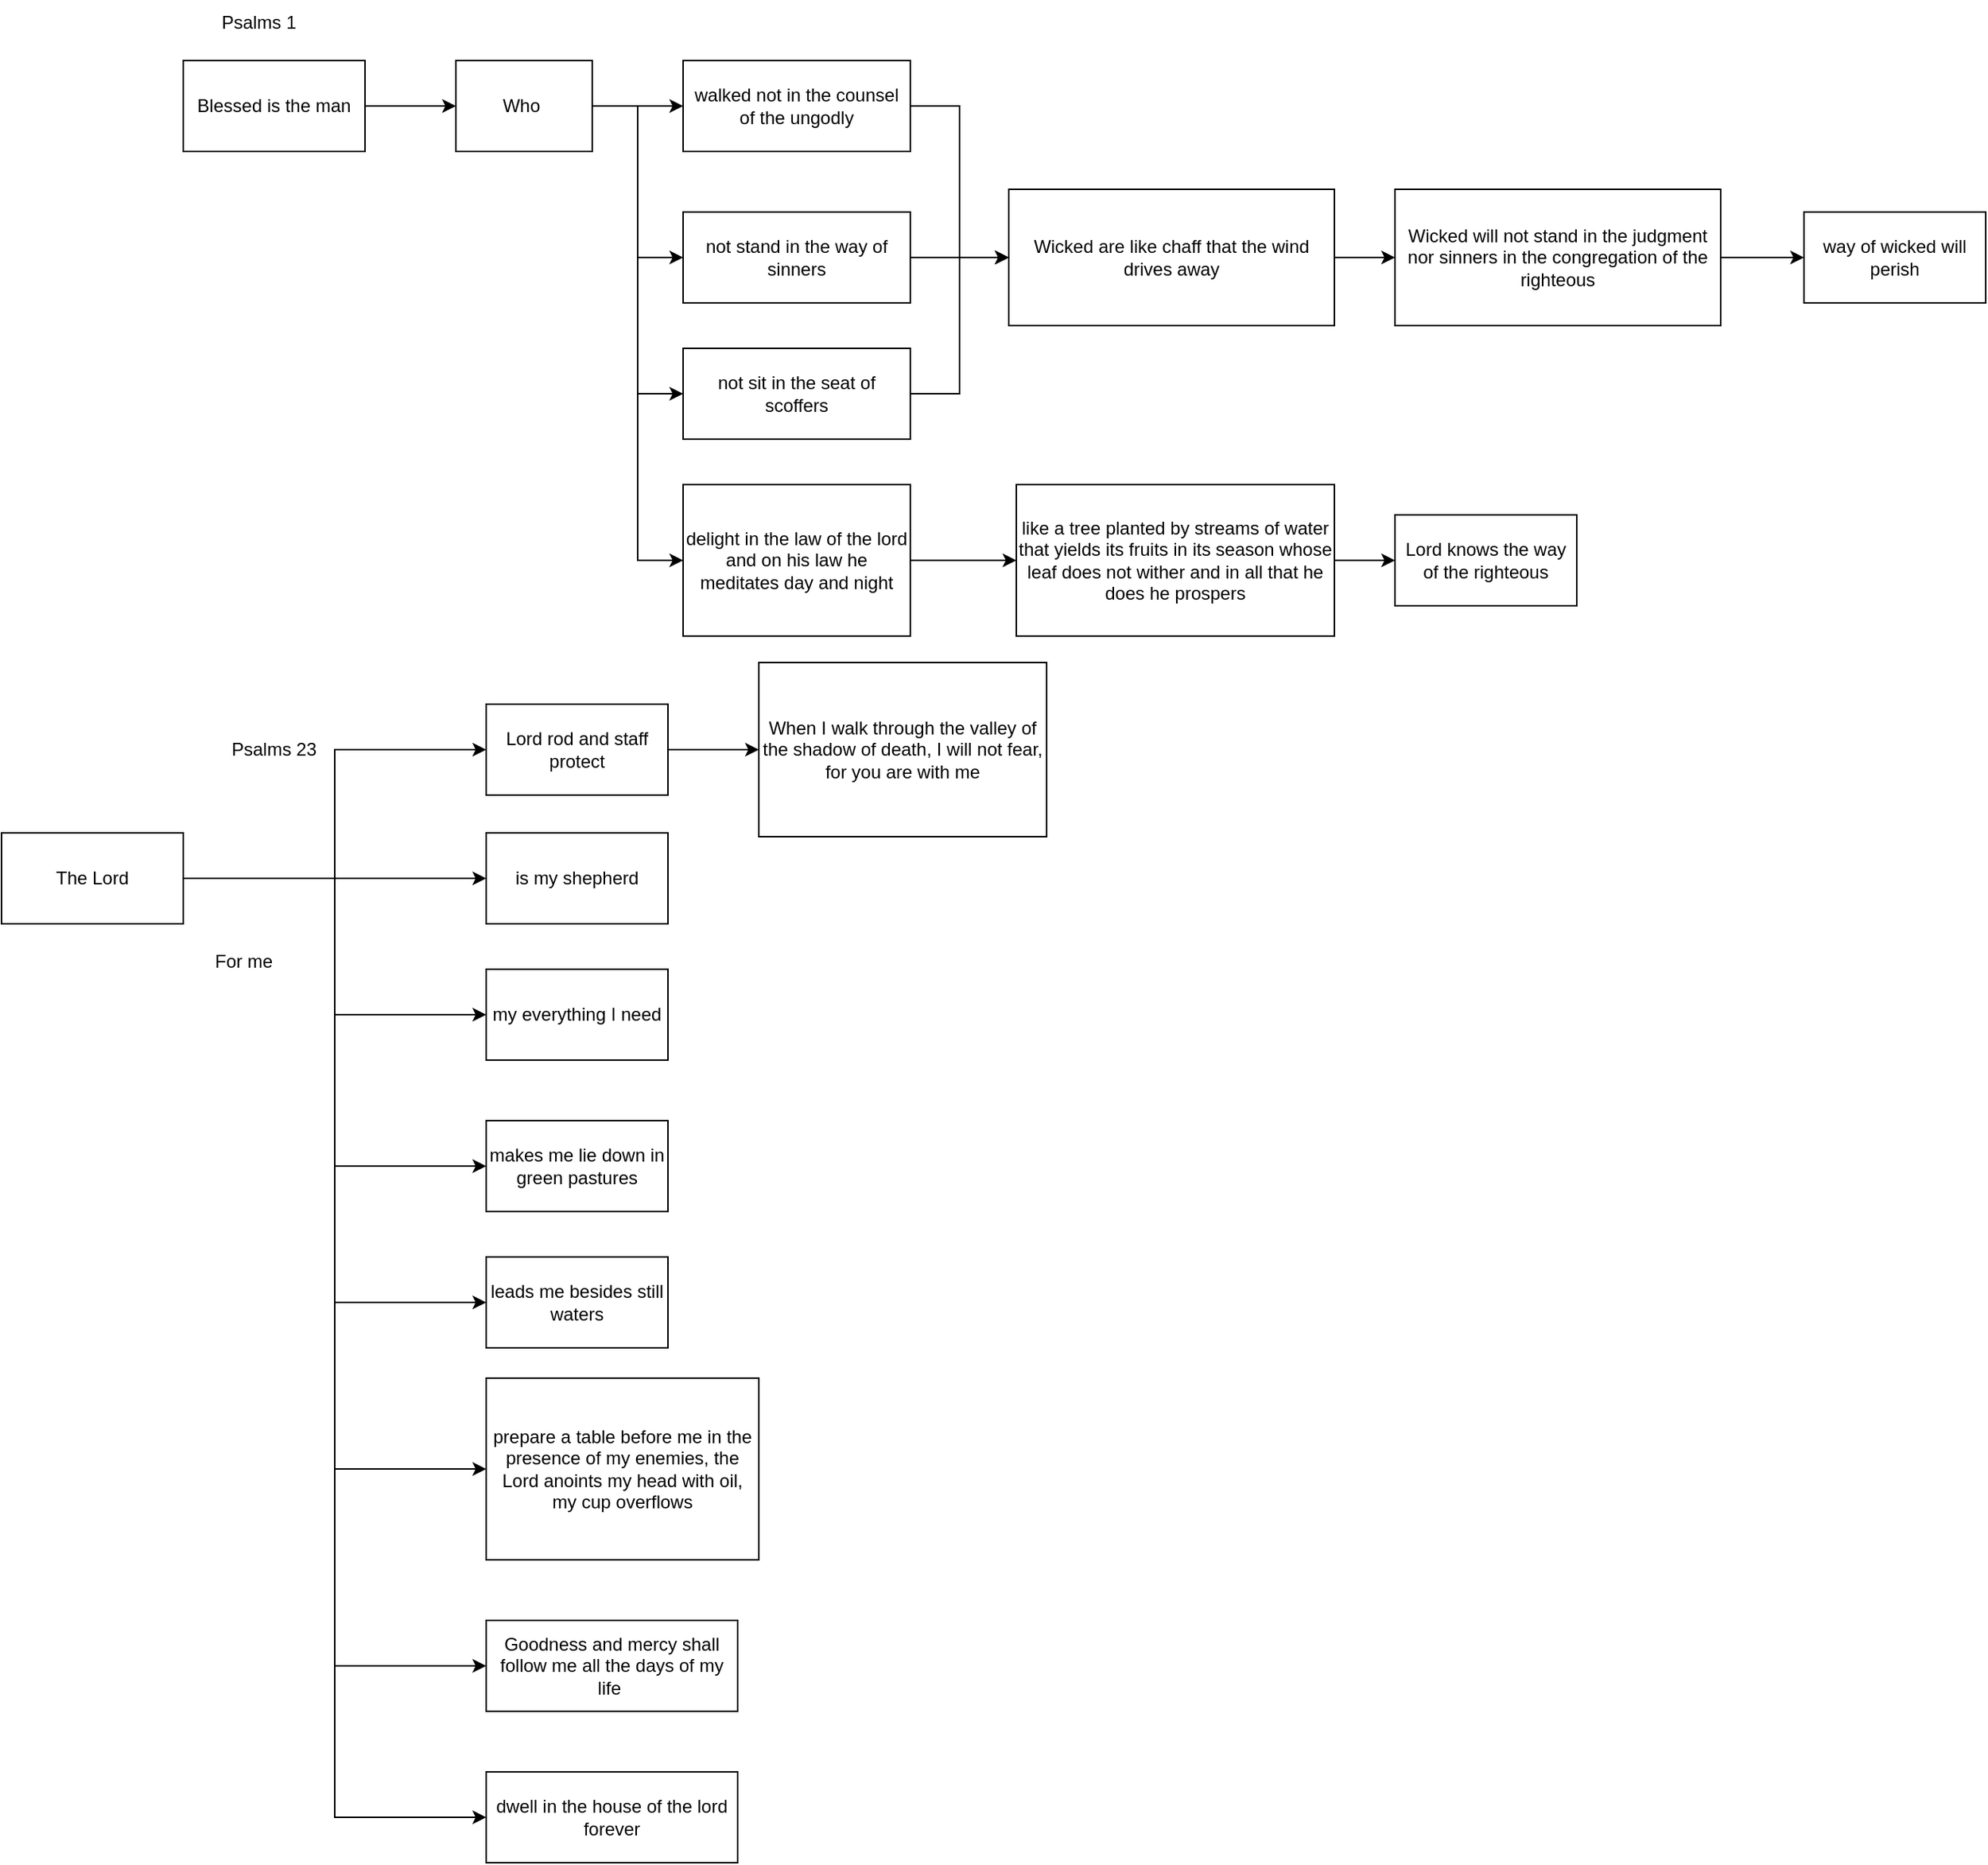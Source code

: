 <mxfile version="24.6.4" type="github">
  <diagram name="Page-1" id="Yt8nRuSeN1MBQB41MqpO">
    <mxGraphModel dx="1083" dy="561" grid="1" gridSize="10" guides="1" tooltips="1" connect="1" arrows="1" fold="1" page="1" pageScale="1" pageWidth="827" pageHeight="1169" math="0" shadow="0">
      <root>
        <mxCell id="0" />
        <mxCell id="1" parent="0" />
        <mxCell id="XqUlQdDZhmHkDGUsW57x-1" style="edgeStyle=orthogonalEdgeStyle;rounded=0;orthogonalLoop=1;jettySize=auto;html=1;entryX=0;entryY=0.5;entryDx=0;entryDy=0;" parent="1" source="XqUlQdDZhmHkDGUsW57x-2" target="XqUlQdDZhmHkDGUsW57x-7" edge="1">
          <mxGeometry relative="1" as="geometry" />
        </mxCell>
        <mxCell id="XqUlQdDZhmHkDGUsW57x-2" value="Blessed is the man" style="rounded=0;whiteSpace=wrap;html=1;" parent="1" vertex="1">
          <mxGeometry x="130" y="120" width="120" height="60" as="geometry" />
        </mxCell>
        <mxCell id="XqUlQdDZhmHkDGUsW57x-3" style="edgeStyle=orthogonalEdgeStyle;rounded=0;orthogonalLoop=1;jettySize=auto;html=1;entryX=0;entryY=0.5;entryDx=0;entryDy=0;" parent="1" source="XqUlQdDZhmHkDGUsW57x-7" target="XqUlQdDZhmHkDGUsW57x-9" edge="1">
          <mxGeometry relative="1" as="geometry" />
        </mxCell>
        <mxCell id="XqUlQdDZhmHkDGUsW57x-4" style="edgeStyle=orthogonalEdgeStyle;rounded=0;orthogonalLoop=1;jettySize=auto;html=1;entryX=0;entryY=0.5;entryDx=0;entryDy=0;" parent="1" source="XqUlQdDZhmHkDGUsW57x-7" target="XqUlQdDZhmHkDGUsW57x-11" edge="1">
          <mxGeometry relative="1" as="geometry" />
        </mxCell>
        <mxCell id="XqUlQdDZhmHkDGUsW57x-5" style="edgeStyle=orthogonalEdgeStyle;rounded=0;orthogonalLoop=1;jettySize=auto;html=1;entryX=0;entryY=0.5;entryDx=0;entryDy=0;" parent="1" source="XqUlQdDZhmHkDGUsW57x-7" target="XqUlQdDZhmHkDGUsW57x-13" edge="1">
          <mxGeometry relative="1" as="geometry" />
        </mxCell>
        <mxCell id="XqUlQdDZhmHkDGUsW57x-6" style="edgeStyle=orthogonalEdgeStyle;rounded=0;orthogonalLoop=1;jettySize=auto;html=1;entryX=0;entryY=0.5;entryDx=0;entryDy=0;" parent="1" source="XqUlQdDZhmHkDGUsW57x-7" target="XqUlQdDZhmHkDGUsW57x-15" edge="1">
          <mxGeometry relative="1" as="geometry" />
        </mxCell>
        <mxCell id="XqUlQdDZhmHkDGUsW57x-7" value="Who&amp;nbsp;" style="rounded=0;whiteSpace=wrap;html=1;" parent="1" vertex="1">
          <mxGeometry x="310" y="120" width="90" height="60" as="geometry" />
        </mxCell>
        <mxCell id="XqUlQdDZhmHkDGUsW57x-8" style="edgeStyle=orthogonalEdgeStyle;rounded=0;orthogonalLoop=1;jettySize=auto;html=1;entryX=0;entryY=0.5;entryDx=0;entryDy=0;" parent="1" source="XqUlQdDZhmHkDGUsW57x-9" target="XqUlQdDZhmHkDGUsW57x-19" edge="1">
          <mxGeometry relative="1" as="geometry" />
        </mxCell>
        <mxCell id="XqUlQdDZhmHkDGUsW57x-9" value="walked not in the counsel of the ungodly" style="rounded=0;whiteSpace=wrap;html=1;" parent="1" vertex="1">
          <mxGeometry x="460" y="120" width="150" height="60" as="geometry" />
        </mxCell>
        <mxCell id="XqUlQdDZhmHkDGUsW57x-10" style="edgeStyle=orthogonalEdgeStyle;rounded=0;orthogonalLoop=1;jettySize=auto;html=1;entryX=0;entryY=0.5;entryDx=0;entryDy=0;" parent="1" source="XqUlQdDZhmHkDGUsW57x-11" target="XqUlQdDZhmHkDGUsW57x-19" edge="1">
          <mxGeometry relative="1" as="geometry" />
        </mxCell>
        <mxCell id="XqUlQdDZhmHkDGUsW57x-11" value="not stand in the way of sinners" style="rounded=0;whiteSpace=wrap;html=1;" parent="1" vertex="1">
          <mxGeometry x="460" y="220" width="150" height="60" as="geometry" />
        </mxCell>
        <mxCell id="XqUlQdDZhmHkDGUsW57x-12" style="edgeStyle=orthogonalEdgeStyle;rounded=0;orthogonalLoop=1;jettySize=auto;html=1;entryX=0;entryY=0.5;entryDx=0;entryDy=0;" parent="1" source="XqUlQdDZhmHkDGUsW57x-13" target="XqUlQdDZhmHkDGUsW57x-19" edge="1">
          <mxGeometry relative="1" as="geometry" />
        </mxCell>
        <mxCell id="XqUlQdDZhmHkDGUsW57x-13" value="not sit in the seat of scoffers" style="rounded=0;whiteSpace=wrap;html=1;" parent="1" vertex="1">
          <mxGeometry x="460" y="310" width="150" height="60" as="geometry" />
        </mxCell>
        <mxCell id="XqUlQdDZhmHkDGUsW57x-14" style="edgeStyle=orthogonalEdgeStyle;rounded=0;orthogonalLoop=1;jettySize=auto;html=1;entryX=0;entryY=0.5;entryDx=0;entryDy=0;" parent="1" source="XqUlQdDZhmHkDGUsW57x-15" target="XqUlQdDZhmHkDGUsW57x-17" edge="1">
          <mxGeometry relative="1" as="geometry" />
        </mxCell>
        <mxCell id="XqUlQdDZhmHkDGUsW57x-15" value="delight in the law of the lord and on his law he meditates day and night" style="rounded=0;whiteSpace=wrap;html=1;" parent="1" vertex="1">
          <mxGeometry x="460" y="400" width="150" height="100" as="geometry" />
        </mxCell>
        <mxCell id="XqUlQdDZhmHkDGUsW57x-16" style="edgeStyle=orthogonalEdgeStyle;rounded=0;orthogonalLoop=1;jettySize=auto;html=1;" parent="1" source="XqUlQdDZhmHkDGUsW57x-17" target="XqUlQdDZhmHkDGUsW57x-22" edge="1">
          <mxGeometry relative="1" as="geometry" />
        </mxCell>
        <mxCell id="XqUlQdDZhmHkDGUsW57x-17" value="like a tree planted by streams of water that yields its fruits in its season whose leaf does not wither and in all that he does he prospers" style="rounded=0;whiteSpace=wrap;html=1;" parent="1" vertex="1">
          <mxGeometry x="680" y="400" width="210" height="100" as="geometry" />
        </mxCell>
        <mxCell id="XqUlQdDZhmHkDGUsW57x-18" style="edgeStyle=orthogonalEdgeStyle;rounded=0;orthogonalLoop=1;jettySize=auto;html=1;entryX=0;entryY=0.5;entryDx=0;entryDy=0;" parent="1" source="XqUlQdDZhmHkDGUsW57x-19" target="XqUlQdDZhmHkDGUsW57x-21" edge="1">
          <mxGeometry relative="1" as="geometry" />
        </mxCell>
        <mxCell id="XqUlQdDZhmHkDGUsW57x-19" value="Wicked are like chaff that the wind drives away" style="rounded=0;whiteSpace=wrap;html=1;" parent="1" vertex="1">
          <mxGeometry x="675" y="205" width="215" height="90" as="geometry" />
        </mxCell>
        <mxCell id="XqUlQdDZhmHkDGUsW57x-20" style="edgeStyle=orthogonalEdgeStyle;rounded=0;orthogonalLoop=1;jettySize=auto;html=1;entryX=0;entryY=0.5;entryDx=0;entryDy=0;" parent="1" source="XqUlQdDZhmHkDGUsW57x-21" target="XqUlQdDZhmHkDGUsW57x-23" edge="1">
          <mxGeometry relative="1" as="geometry" />
        </mxCell>
        <mxCell id="XqUlQdDZhmHkDGUsW57x-21" value="Wicked will not stand in the judgment nor sinners in the congregation of the righteous" style="rounded=0;whiteSpace=wrap;html=1;" parent="1" vertex="1">
          <mxGeometry x="930" y="205" width="215" height="90" as="geometry" />
        </mxCell>
        <mxCell id="XqUlQdDZhmHkDGUsW57x-22" value="Lord knows the way of the righteous" style="rounded=0;whiteSpace=wrap;html=1;" parent="1" vertex="1">
          <mxGeometry x="930" y="420" width="120" height="60" as="geometry" />
        </mxCell>
        <mxCell id="XqUlQdDZhmHkDGUsW57x-23" value="way of wicked will perish" style="rounded=0;whiteSpace=wrap;html=1;" parent="1" vertex="1">
          <mxGeometry x="1200" y="220" width="120" height="60" as="geometry" />
        </mxCell>
        <mxCell id="sQagsXNtBHyBRIGIXRh2-10" style="edgeStyle=orthogonalEdgeStyle;rounded=0;orthogonalLoop=1;jettySize=auto;html=1;entryX=0;entryY=0.5;entryDx=0;entryDy=0;" parent="1" source="sQagsXNtBHyBRIGIXRh2-1" target="sQagsXNtBHyBRIGIXRh2-8" edge="1">
          <mxGeometry relative="1" as="geometry" />
        </mxCell>
        <mxCell id="sQagsXNtBHyBRIGIXRh2-16" style="edgeStyle=orthogonalEdgeStyle;rounded=0;orthogonalLoop=1;jettySize=auto;html=1;entryX=0;entryY=0.5;entryDx=0;entryDy=0;" parent="1" source="sQagsXNtBHyBRIGIXRh2-1" target="sQagsXNtBHyBRIGIXRh2-4" edge="1">
          <mxGeometry relative="1" as="geometry" />
        </mxCell>
        <mxCell id="sQagsXNtBHyBRIGIXRh2-17" style="edgeStyle=orthogonalEdgeStyle;rounded=0;orthogonalLoop=1;jettySize=auto;html=1;entryX=0;entryY=0.5;entryDx=0;entryDy=0;" parent="1" source="sQagsXNtBHyBRIGIXRh2-1" target="sQagsXNtBHyBRIGIXRh2-5" edge="1">
          <mxGeometry relative="1" as="geometry" />
        </mxCell>
        <mxCell id="sQagsXNtBHyBRIGIXRh2-18" style="edgeStyle=orthogonalEdgeStyle;rounded=0;orthogonalLoop=1;jettySize=auto;html=1;entryX=0;entryY=0.5;entryDx=0;entryDy=0;" parent="1" source="sQagsXNtBHyBRIGIXRh2-1" target="sQagsXNtBHyBRIGIXRh2-6" edge="1">
          <mxGeometry relative="1" as="geometry" />
        </mxCell>
        <mxCell id="sQagsXNtBHyBRIGIXRh2-19" style="edgeStyle=orthogonalEdgeStyle;rounded=0;orthogonalLoop=1;jettySize=auto;html=1;entryX=0;entryY=0.5;entryDx=0;entryDy=0;" parent="1" source="sQagsXNtBHyBRIGIXRh2-1" target="sQagsXNtBHyBRIGIXRh2-7" edge="1">
          <mxGeometry relative="1" as="geometry" />
        </mxCell>
        <mxCell id="sQagsXNtBHyBRIGIXRh2-20" style="edgeStyle=orthogonalEdgeStyle;rounded=0;orthogonalLoop=1;jettySize=auto;html=1;entryX=0;entryY=0.5;entryDx=0;entryDy=0;" parent="1" source="sQagsXNtBHyBRIGIXRh2-1" target="sQagsXNtBHyBRIGIXRh2-11" edge="1">
          <mxGeometry relative="1" as="geometry" />
        </mxCell>
        <mxCell id="sQagsXNtBHyBRIGIXRh2-21" style="edgeStyle=orthogonalEdgeStyle;rounded=0;orthogonalLoop=1;jettySize=auto;html=1;entryX=0;entryY=0.5;entryDx=0;entryDy=0;" parent="1" source="sQagsXNtBHyBRIGIXRh2-1" target="sQagsXNtBHyBRIGIXRh2-13" edge="1">
          <mxGeometry relative="1" as="geometry" />
        </mxCell>
        <mxCell id="sQagsXNtBHyBRIGIXRh2-22" style="edgeStyle=orthogonalEdgeStyle;rounded=0;orthogonalLoop=1;jettySize=auto;html=1;entryX=0;entryY=0.5;entryDx=0;entryDy=0;" parent="1" source="sQagsXNtBHyBRIGIXRh2-1" target="sQagsXNtBHyBRIGIXRh2-14" edge="1">
          <mxGeometry relative="1" as="geometry" />
        </mxCell>
        <mxCell id="sQagsXNtBHyBRIGIXRh2-1" value="The Lord" style="rounded=0;whiteSpace=wrap;html=1;" parent="1" vertex="1">
          <mxGeometry x="10" y="630" width="120" height="60" as="geometry" />
        </mxCell>
        <mxCell id="sQagsXNtBHyBRIGIXRh2-2" value="Psalms 1" style="text;html=1;align=center;verticalAlign=middle;whiteSpace=wrap;rounded=0;" parent="1" vertex="1">
          <mxGeometry x="150" y="80" width="60" height="30" as="geometry" />
        </mxCell>
        <mxCell id="sQagsXNtBHyBRIGIXRh2-3" value="Psalms 23" style="text;html=1;align=center;verticalAlign=middle;whiteSpace=wrap;rounded=0;" parent="1" vertex="1">
          <mxGeometry x="160" y="560" width="60" height="30" as="geometry" />
        </mxCell>
        <mxCell id="sQagsXNtBHyBRIGIXRh2-4" value="is my shepherd" style="rounded=0;whiteSpace=wrap;html=1;" parent="1" vertex="1">
          <mxGeometry x="330" y="630" width="120" height="60" as="geometry" />
        </mxCell>
        <mxCell id="sQagsXNtBHyBRIGIXRh2-5" value="my everything I need" style="rounded=0;whiteSpace=wrap;html=1;" parent="1" vertex="1">
          <mxGeometry x="330" y="720" width="120" height="60" as="geometry" />
        </mxCell>
        <mxCell id="sQagsXNtBHyBRIGIXRh2-6" value="makes me lie down in green pastures" style="rounded=0;whiteSpace=wrap;html=1;" parent="1" vertex="1">
          <mxGeometry x="330" y="820" width="120" height="60" as="geometry" />
        </mxCell>
        <mxCell id="sQagsXNtBHyBRIGIXRh2-7" value="leads me besides still waters" style="rounded=0;whiteSpace=wrap;html=1;" parent="1" vertex="1">
          <mxGeometry x="330" y="910" width="120" height="60" as="geometry" />
        </mxCell>
        <mxCell id="sQagsXNtBHyBRIGIXRh2-15" style="edgeStyle=orthogonalEdgeStyle;rounded=0;orthogonalLoop=1;jettySize=auto;html=1;" parent="1" source="sQagsXNtBHyBRIGIXRh2-8" target="sQagsXNtBHyBRIGIXRh2-9" edge="1">
          <mxGeometry relative="1" as="geometry" />
        </mxCell>
        <mxCell id="sQagsXNtBHyBRIGIXRh2-8" value="Lord rod and staff protect" style="rounded=0;whiteSpace=wrap;html=1;" parent="1" vertex="1">
          <mxGeometry x="330" y="545" width="120" height="60" as="geometry" />
        </mxCell>
        <mxCell id="sQagsXNtBHyBRIGIXRh2-9" value="When I walk through the valley of the shadow of death, I will not fear, for you are with me" style="rounded=0;whiteSpace=wrap;html=1;" parent="1" vertex="1">
          <mxGeometry x="510" y="517.5" width="190" height="115" as="geometry" />
        </mxCell>
        <mxCell id="sQagsXNtBHyBRIGIXRh2-11" value="prepare a table before me in the presence of my enemies, the Lord anoints my head with oil, my cup overflows" style="rounded=0;whiteSpace=wrap;html=1;" parent="1" vertex="1">
          <mxGeometry x="330" y="990" width="180" height="120" as="geometry" />
        </mxCell>
        <mxCell id="sQagsXNtBHyBRIGIXRh2-13" value="Goodness and mercy shall follow me all the days of my life&amp;nbsp;" style="rounded=0;whiteSpace=wrap;html=1;" parent="1" vertex="1">
          <mxGeometry x="330" y="1150" width="166" height="60" as="geometry" />
        </mxCell>
        <mxCell id="sQagsXNtBHyBRIGIXRh2-14" value="dwell in the house of the lord forever" style="rounded=0;whiteSpace=wrap;html=1;" parent="1" vertex="1">
          <mxGeometry x="330" y="1250" width="166" height="60" as="geometry" />
        </mxCell>
        <mxCell id="sQagsXNtBHyBRIGIXRh2-24" value="For me" style="text;html=1;align=center;verticalAlign=middle;whiteSpace=wrap;rounded=0;" parent="1" vertex="1">
          <mxGeometry x="140" y="700" width="60" height="30" as="geometry" />
        </mxCell>
      </root>
    </mxGraphModel>
  </diagram>
</mxfile>
